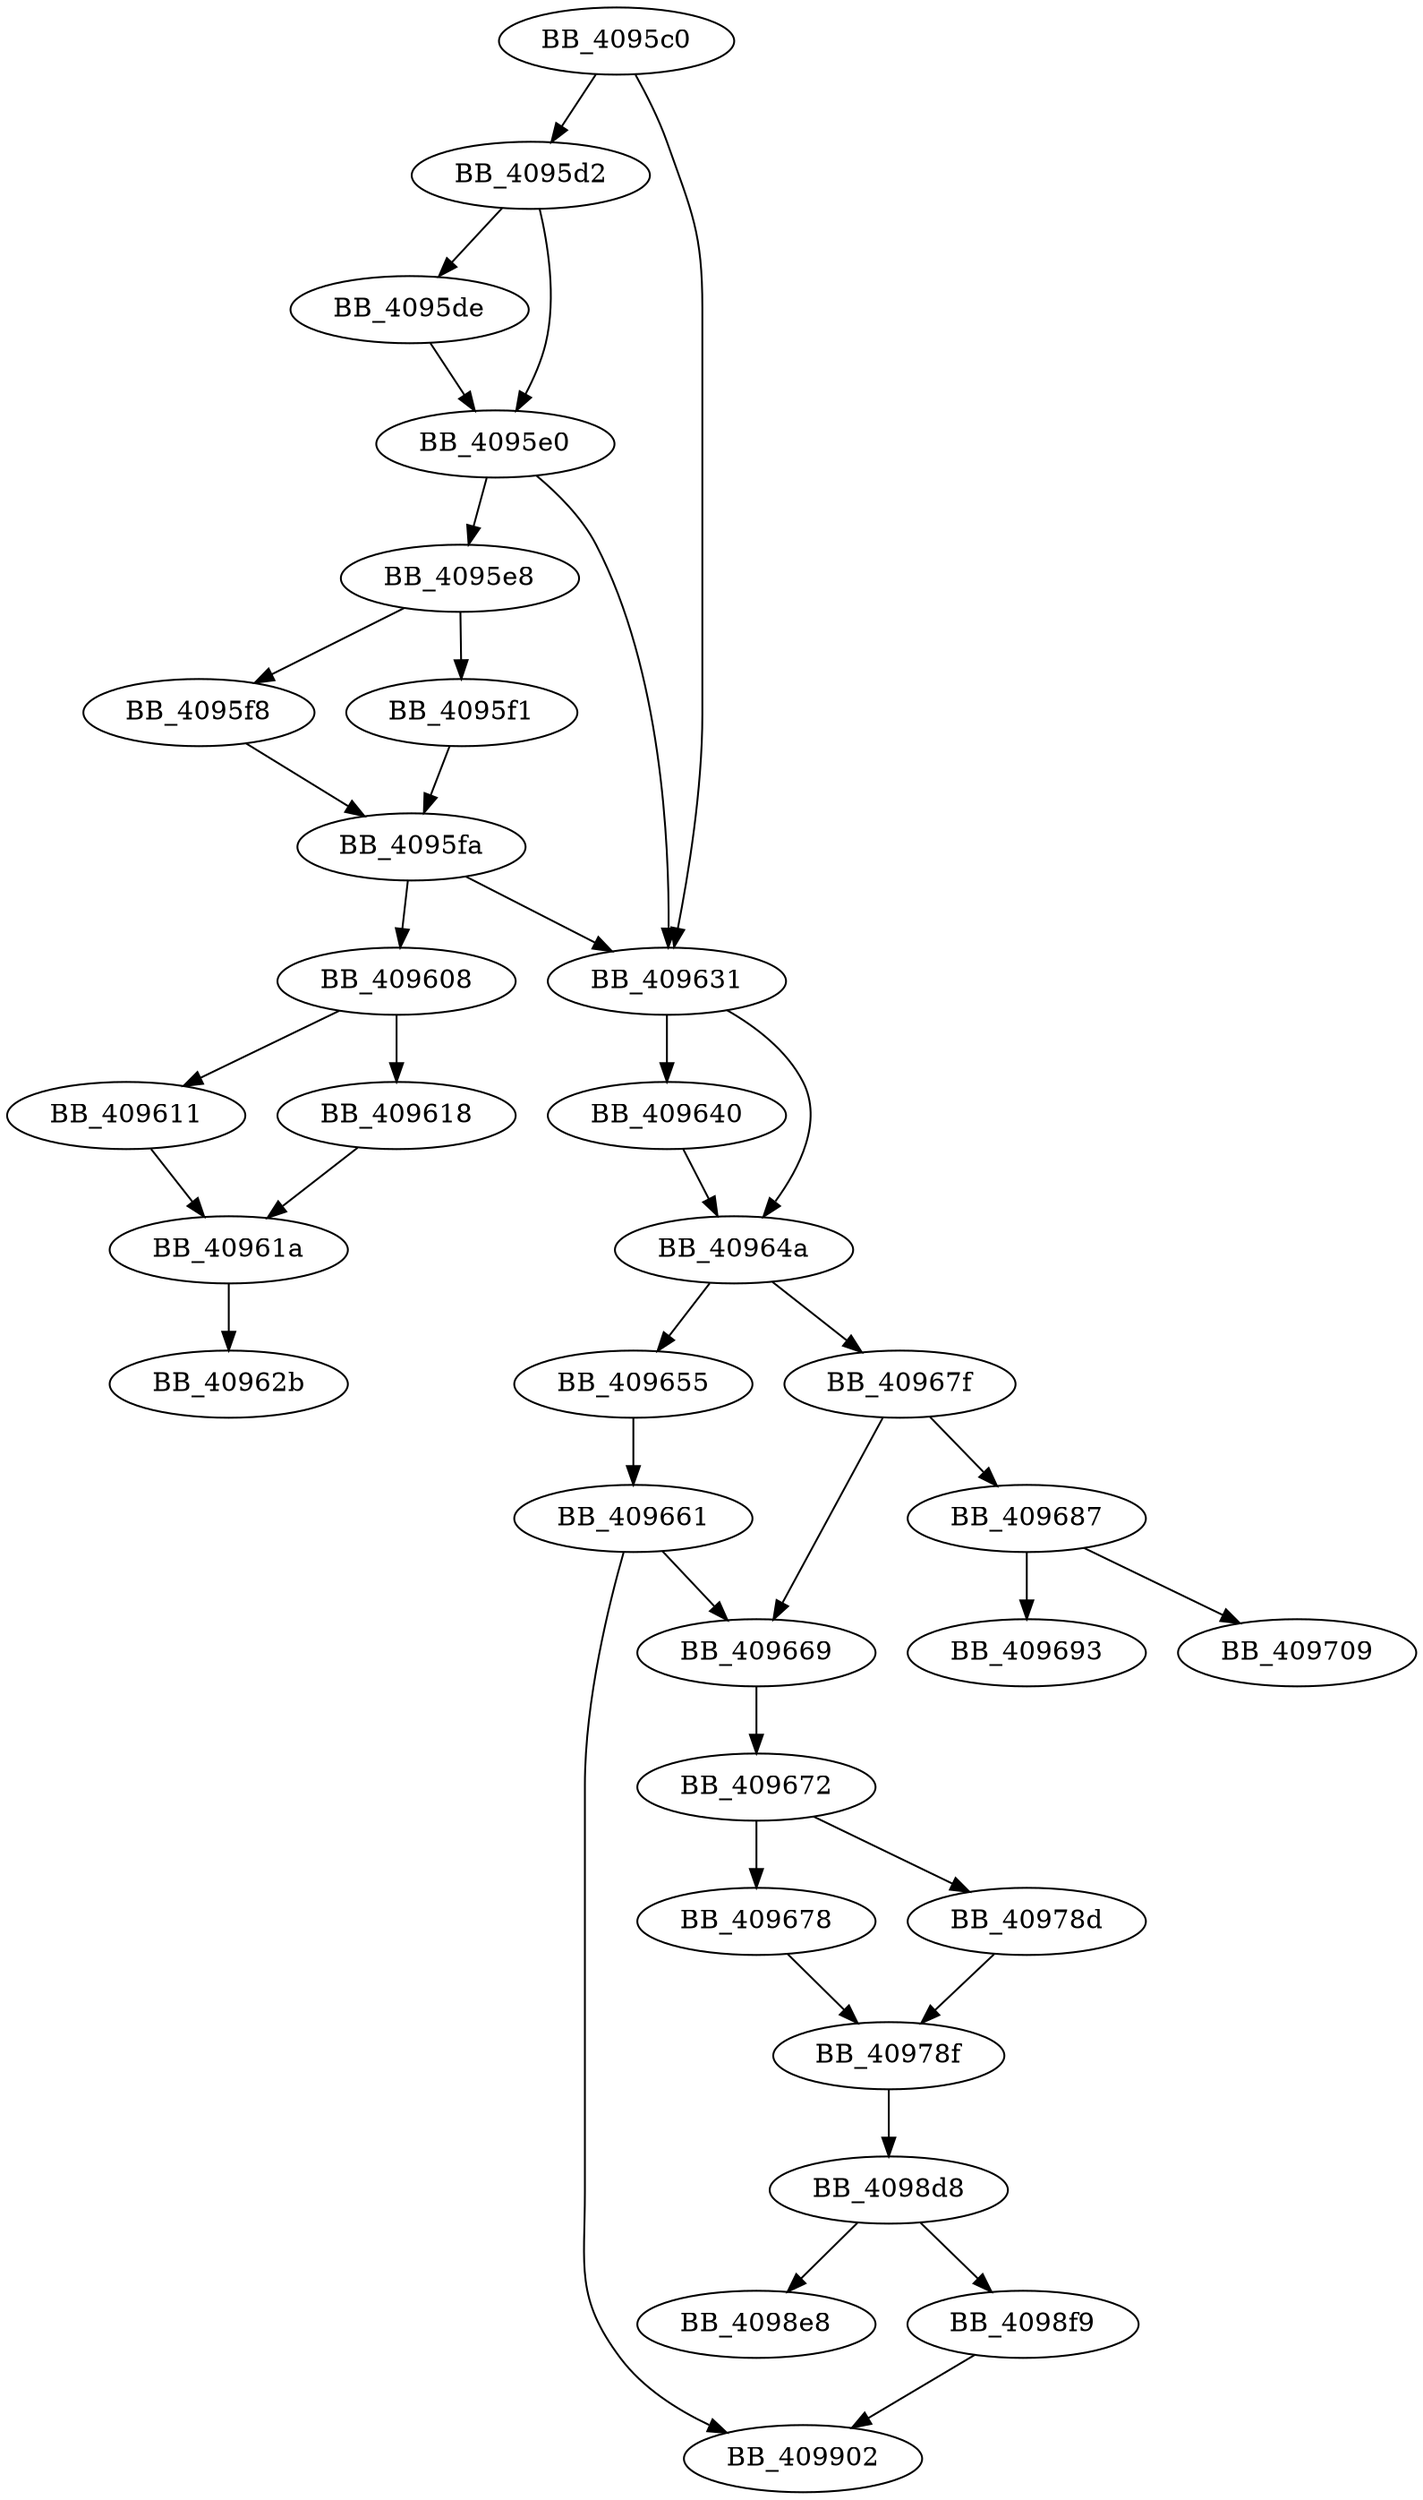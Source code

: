 DiGraph sub_4095C0{
BB_4095c0->BB_4095d2
BB_4095c0->BB_409631
BB_4095d2->BB_4095de
BB_4095d2->BB_4095e0
BB_4095de->BB_4095e0
BB_4095e0->BB_4095e8
BB_4095e0->BB_409631
BB_4095e8->BB_4095f1
BB_4095e8->BB_4095f8
BB_4095f1->BB_4095fa
BB_4095f8->BB_4095fa
BB_4095fa->BB_409608
BB_4095fa->BB_409631
BB_409608->BB_409611
BB_409608->BB_409618
BB_409611->BB_40961a
BB_409618->BB_40961a
BB_40961a->BB_40962b
BB_409631->BB_409640
BB_409631->BB_40964a
BB_409640->BB_40964a
BB_40964a->BB_409655
BB_40964a->BB_40967f
BB_409655->BB_409661
BB_409661->BB_409669
BB_409661->BB_409902
BB_409669->BB_409672
BB_409672->BB_409678
BB_409672->BB_40978d
BB_409678->BB_40978f
BB_40967f->BB_409669
BB_40967f->BB_409687
BB_409687->BB_409693
BB_409687->BB_409709
BB_40978d->BB_40978f
BB_40978f->BB_4098d8
BB_4098d8->BB_4098e8
BB_4098d8->BB_4098f9
BB_4098f9->BB_409902
}
